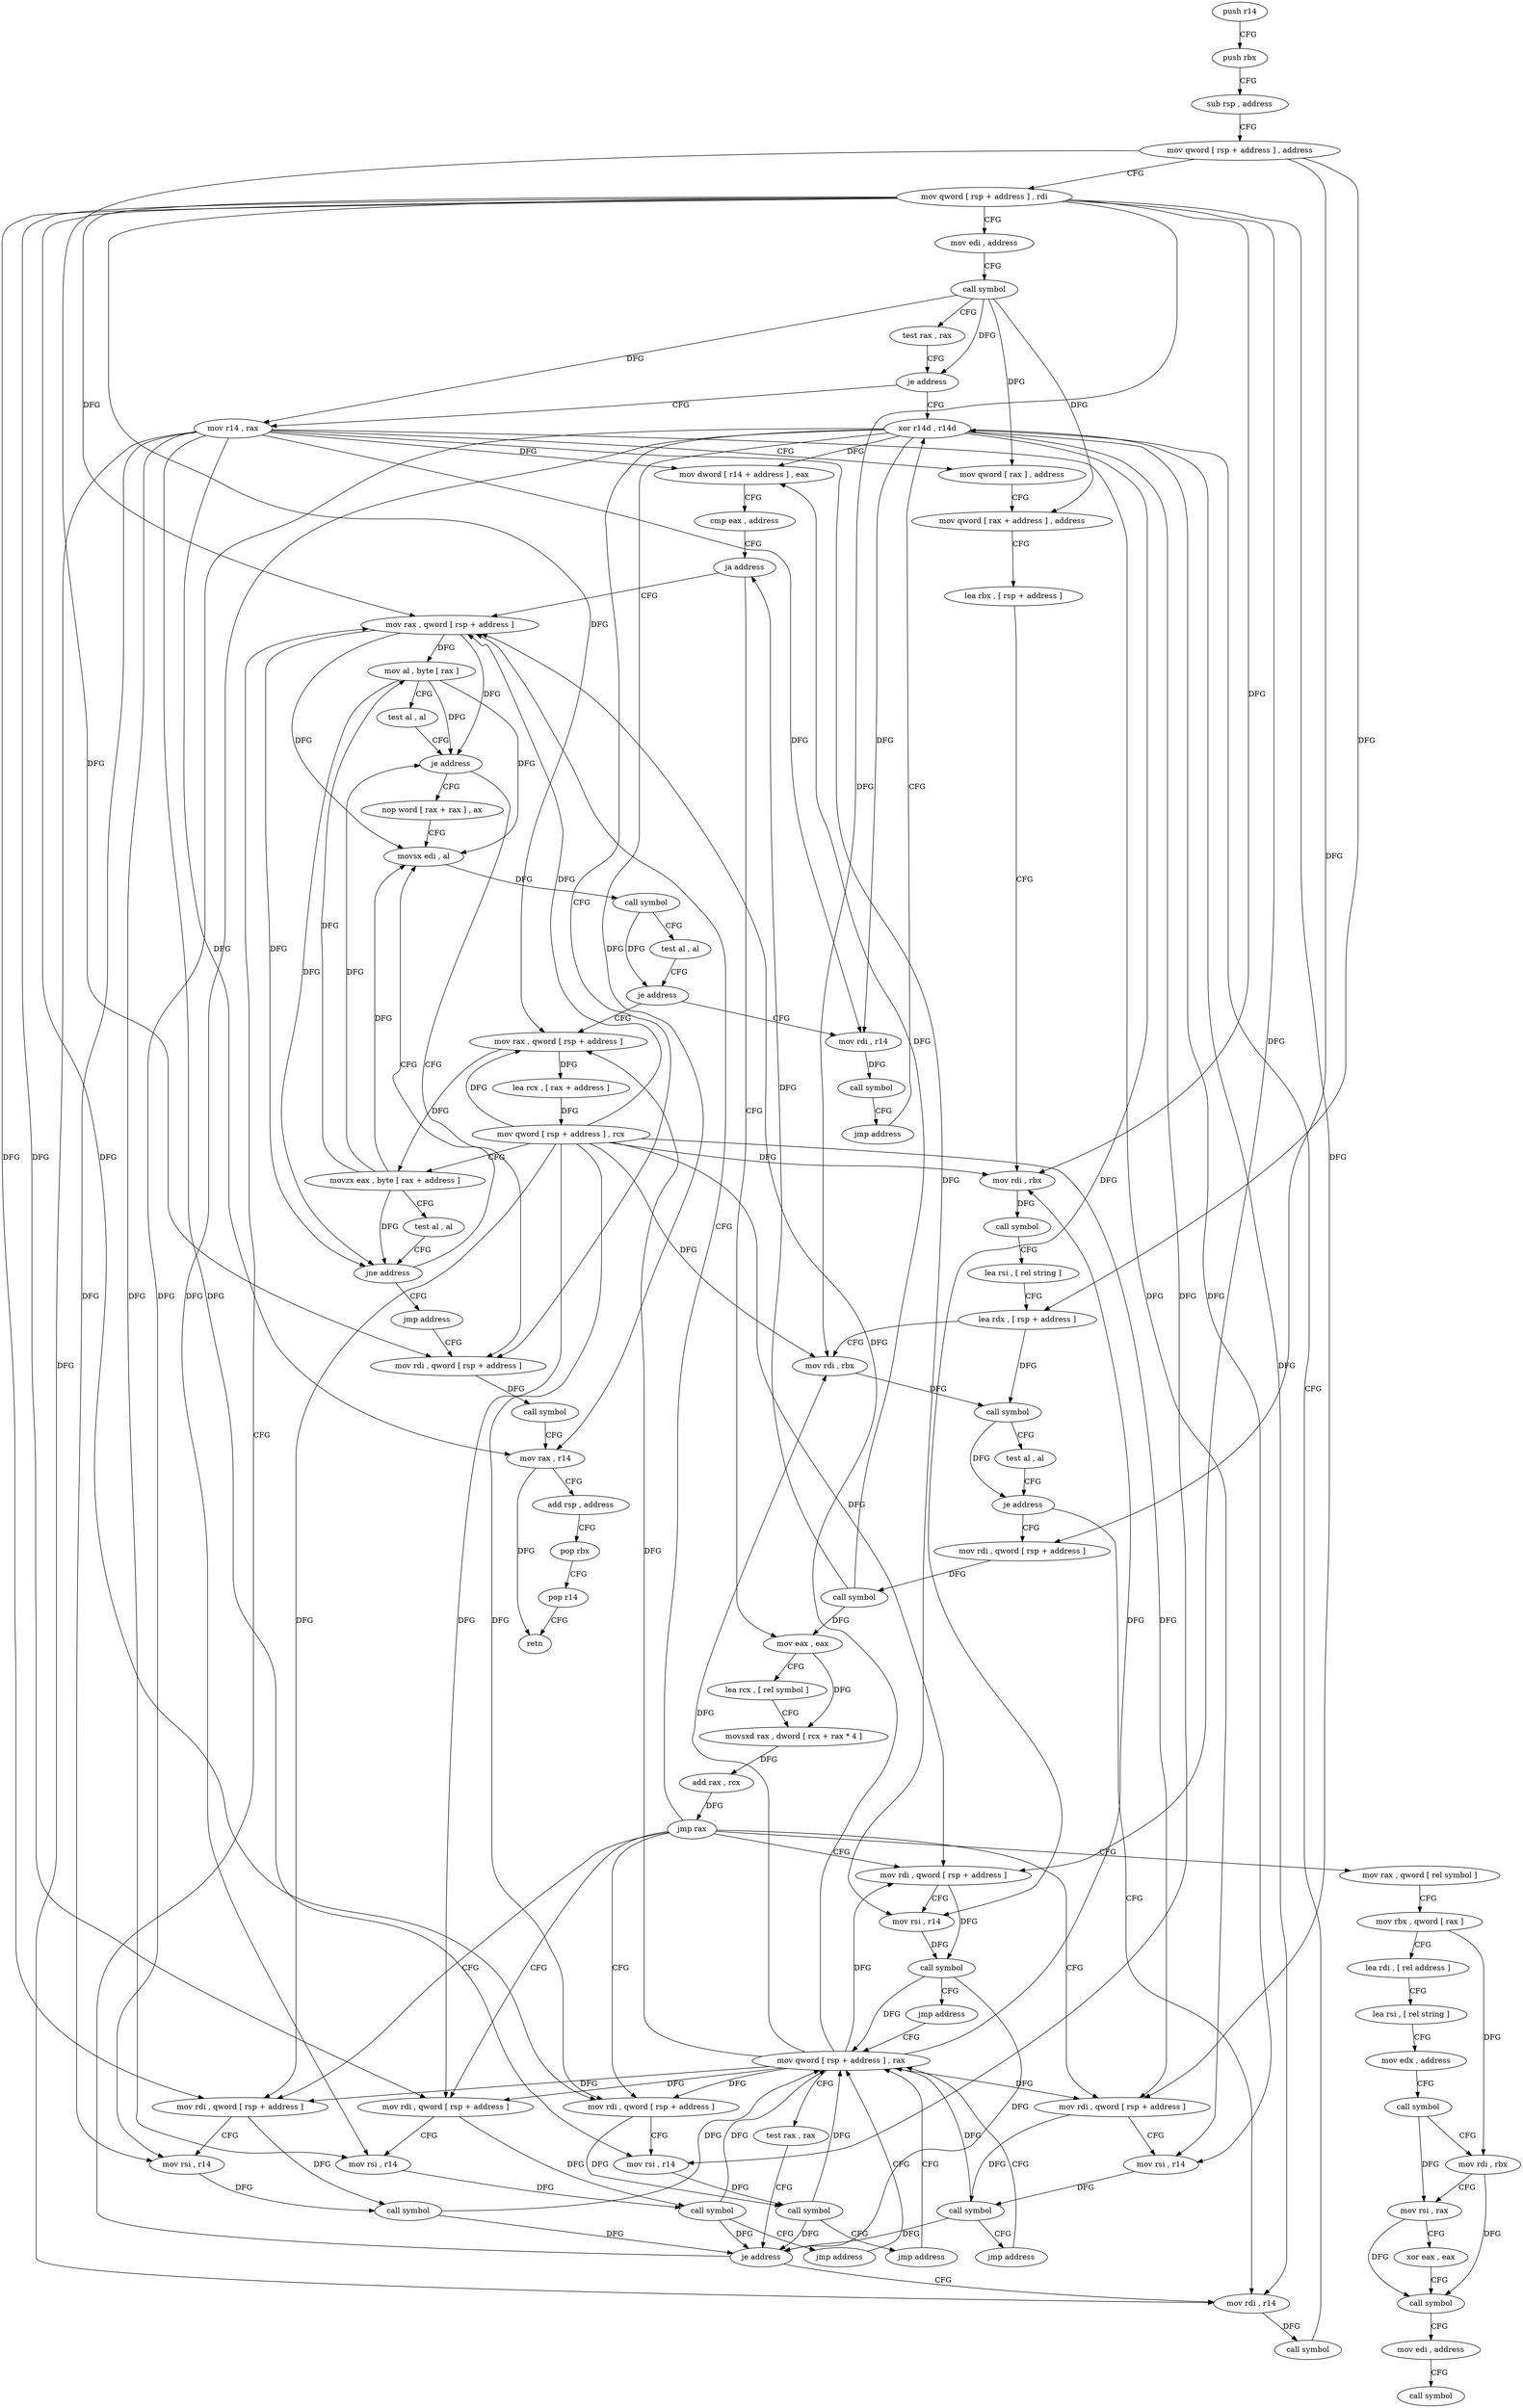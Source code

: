 digraph "func" {
"139344" [label = "push r14" ]
"139346" [label = "push rbx" ]
"139347" [label = "sub rsp , address" ]
"139351" [label = "mov qword [ rsp + address ] , address" ]
"139360" [label = "mov qword [ rsp + address ] , rdi" ]
"139365" [label = "mov edi , address" ]
"139370" [label = "call symbol" ]
"139375" [label = "test rax , rax" ]
"139378" [label = "je address" ]
"139628" [label = "xor r14d , r14d" ]
"139384" [label = "mov r14 , rax" ]
"139631" [label = "mov rdi , qword [ rsp + address ]" ]
"139387" [label = "mov qword [ rax ] , address" ]
"139394" [label = "mov qword [ rax + address ] , address" ]
"139402" [label = "lea rbx , [ rsp + address ]" ]
"139407" [label = "mov rdi , rbx" ]
"139410" [label = "call symbol" ]
"139415" [label = "lea rsi , [ rel string ]" ]
"139422" [label = "lea rdx , [ rsp + address ]" ]
"139427" [label = "mov rdi , rbx" ]
"139430" [label = "call symbol" ]
"139435" [label = "test al , al" ]
"139437" [label = "je address" ]
"139620" [label = "mov rdi , r14" ]
"139443" [label = "mov rdi , qword [ rsp + address ]" ]
"139623" [label = "call symbol" ]
"139448" [label = "call symbol" ]
"139453" [label = "mov dword [ r14 + address ] , eax" ]
"139457" [label = "cmp eax , address" ]
"139460" [label = "ja address" ]
"139563" [label = "mov rax , qword [ rsp + address ]" ]
"139462" [label = "mov eax , eax" ]
"139568" [label = "mov al , byte [ rax ]" ]
"139570" [label = "test al , al" ]
"139572" [label = "je address" ]
"139574" [label = "nop word [ rax + rax ] , ax" ]
"139464" [label = "lea rcx , [ rel symbol ]" ]
"139471" [label = "movsxd rax , dword [ rcx + rax * 4 ]" ]
"139475" [label = "add rax , rcx" ]
"139478" [label = "jmp rax" ]
"139480" [label = "mov rdi , qword [ rsp + address ]" ]
"139495" [label = "mov rdi , qword [ rsp + address ]" ]
"139510" [label = "mov rdi , qword [ rsp + address ]" ]
"139525" [label = "mov rdi , qword [ rsp + address ]" ]
"139540" [label = "mov rdi , qword [ rsp + address ]" ]
"139662" [label = "mov rax , qword [ rel symbol ]" ]
"139636" [label = "call symbol" ]
"139641" [label = "mov rax , r14" ]
"139644" [label = "add rsp , address" ]
"139648" [label = "pop rbx" ]
"139649" [label = "pop r14" ]
"139651" [label = "retn" ]
"139584" [label = "movsx edi , al" ]
"139485" [label = "mov rsi , r14" ]
"139488" [label = "call symbol" ]
"139493" [label = "jmp address" ]
"139553" [label = "mov qword [ rsp + address ] , rax" ]
"139500" [label = "mov rsi , r14" ]
"139503" [label = "call symbol" ]
"139508" [label = "jmp address" ]
"139515" [label = "mov rsi , r14" ]
"139518" [label = "call symbol" ]
"139523" [label = "jmp address" ]
"139530" [label = "mov rsi , r14" ]
"139533" [label = "call symbol" ]
"139538" [label = "jmp address" ]
"139545" [label = "mov rsi , r14" ]
"139548" [label = "call symbol" ]
"139669" [label = "mov rbx , qword [ rax ]" ]
"139672" [label = "lea rdi , [ rel address ]" ]
"139679" [label = "lea rsi , [ rel string ]" ]
"139686" [label = "mov edx , address" ]
"139691" [label = "call symbol" ]
"139696" [label = "mov rdi , rbx" ]
"139699" [label = "mov rsi , rax" ]
"139702" [label = "xor eax , eax" ]
"139704" [label = "call symbol" ]
"139709" [label = "mov edi , address" ]
"139714" [label = "call symbol" ]
"139652" [label = "mov rdi , r14" ]
"139655" [label = "call symbol" ]
"139660" [label = "jmp address" ]
"139596" [label = "mov rax , qword [ rsp + address ]" ]
"139601" [label = "lea rcx , [ rax + address ]" ]
"139605" [label = "mov qword [ rsp + address ] , rcx" ]
"139610" [label = "movzx eax , byte [ rax + address ]" ]
"139614" [label = "test al , al" ]
"139616" [label = "jne address" ]
"139618" [label = "jmp address" ]
"139558" [label = "test rax , rax" ]
"139561" [label = "je address" ]
"139587" [label = "call symbol" ]
"139592" [label = "test al , al" ]
"139594" [label = "je address" ]
"139344" -> "139346" [ label = "CFG" ]
"139346" -> "139347" [ label = "CFG" ]
"139347" -> "139351" [ label = "CFG" ]
"139351" -> "139360" [ label = "CFG" ]
"139351" -> "139631" [ label = "DFG" ]
"139351" -> "139443" [ label = "DFG" ]
"139351" -> "139422" [ label = "DFG" ]
"139360" -> "139365" [ label = "CFG" ]
"139360" -> "139563" [ label = "DFG" ]
"139360" -> "139480" [ label = "DFG" ]
"139360" -> "139495" [ label = "DFG" ]
"139360" -> "139510" [ label = "DFG" ]
"139360" -> "139525" [ label = "DFG" ]
"139360" -> "139540" [ label = "DFG" ]
"139360" -> "139596" [ label = "DFG" ]
"139360" -> "139407" [ label = "DFG" ]
"139360" -> "139427" [ label = "DFG" ]
"139365" -> "139370" [ label = "CFG" ]
"139370" -> "139375" [ label = "CFG" ]
"139370" -> "139378" [ label = "DFG" ]
"139370" -> "139384" [ label = "DFG" ]
"139370" -> "139387" [ label = "DFG" ]
"139370" -> "139394" [ label = "DFG" ]
"139375" -> "139378" [ label = "CFG" ]
"139378" -> "139628" [ label = "CFG" ]
"139378" -> "139384" [ label = "CFG" ]
"139628" -> "139631" [ label = "CFG" ]
"139628" -> "139641" [ label = "DFG" ]
"139628" -> "139620" [ label = "DFG" ]
"139628" -> "139453" [ label = "DFG" ]
"139628" -> "139485" [ label = "DFG" ]
"139628" -> "139500" [ label = "DFG" ]
"139628" -> "139515" [ label = "DFG" ]
"139628" -> "139530" [ label = "DFG" ]
"139628" -> "139545" [ label = "DFG" ]
"139628" -> "139652" [ label = "DFG" ]
"139384" -> "139387" [ label = "CFG" ]
"139384" -> "139641" [ label = "DFG" ]
"139384" -> "139620" [ label = "DFG" ]
"139384" -> "139453" [ label = "DFG" ]
"139384" -> "139485" [ label = "DFG" ]
"139384" -> "139500" [ label = "DFG" ]
"139384" -> "139515" [ label = "DFG" ]
"139384" -> "139530" [ label = "DFG" ]
"139384" -> "139545" [ label = "DFG" ]
"139384" -> "139652" [ label = "DFG" ]
"139631" -> "139636" [ label = "DFG" ]
"139387" -> "139394" [ label = "CFG" ]
"139394" -> "139402" [ label = "CFG" ]
"139402" -> "139407" [ label = "CFG" ]
"139407" -> "139410" [ label = "DFG" ]
"139410" -> "139415" [ label = "CFG" ]
"139415" -> "139422" [ label = "CFG" ]
"139422" -> "139427" [ label = "CFG" ]
"139422" -> "139430" [ label = "DFG" ]
"139427" -> "139430" [ label = "DFG" ]
"139430" -> "139435" [ label = "CFG" ]
"139430" -> "139437" [ label = "DFG" ]
"139435" -> "139437" [ label = "CFG" ]
"139437" -> "139620" [ label = "CFG" ]
"139437" -> "139443" [ label = "CFG" ]
"139620" -> "139623" [ label = "DFG" ]
"139443" -> "139448" [ label = "DFG" ]
"139623" -> "139628" [ label = "CFG" ]
"139448" -> "139453" [ label = "DFG" ]
"139448" -> "139460" [ label = "DFG" ]
"139448" -> "139462" [ label = "DFG" ]
"139453" -> "139457" [ label = "CFG" ]
"139457" -> "139460" [ label = "CFG" ]
"139460" -> "139563" [ label = "CFG" ]
"139460" -> "139462" [ label = "CFG" ]
"139563" -> "139568" [ label = "DFG" ]
"139563" -> "139572" [ label = "DFG" ]
"139563" -> "139584" [ label = "DFG" ]
"139563" -> "139616" [ label = "DFG" ]
"139462" -> "139464" [ label = "CFG" ]
"139462" -> "139471" [ label = "DFG" ]
"139568" -> "139570" [ label = "CFG" ]
"139568" -> "139572" [ label = "DFG" ]
"139568" -> "139584" [ label = "DFG" ]
"139568" -> "139616" [ label = "DFG" ]
"139570" -> "139572" [ label = "CFG" ]
"139572" -> "139631" [ label = "CFG" ]
"139572" -> "139574" [ label = "CFG" ]
"139574" -> "139584" [ label = "CFG" ]
"139464" -> "139471" [ label = "CFG" ]
"139471" -> "139475" [ label = "DFG" ]
"139475" -> "139478" [ label = "DFG" ]
"139478" -> "139480" [ label = "CFG" ]
"139478" -> "139495" [ label = "CFG" ]
"139478" -> "139510" [ label = "CFG" ]
"139478" -> "139525" [ label = "CFG" ]
"139478" -> "139540" [ label = "CFG" ]
"139478" -> "139563" [ label = "CFG" ]
"139478" -> "139662" [ label = "CFG" ]
"139480" -> "139485" [ label = "CFG" ]
"139480" -> "139488" [ label = "DFG" ]
"139495" -> "139500" [ label = "CFG" ]
"139495" -> "139503" [ label = "DFG" ]
"139510" -> "139515" [ label = "CFG" ]
"139510" -> "139518" [ label = "DFG" ]
"139525" -> "139530" [ label = "CFG" ]
"139525" -> "139533" [ label = "DFG" ]
"139540" -> "139545" [ label = "CFG" ]
"139540" -> "139548" [ label = "DFG" ]
"139662" -> "139669" [ label = "CFG" ]
"139636" -> "139641" [ label = "CFG" ]
"139641" -> "139644" [ label = "CFG" ]
"139641" -> "139651" [ label = "DFG" ]
"139644" -> "139648" [ label = "CFG" ]
"139648" -> "139649" [ label = "CFG" ]
"139649" -> "139651" [ label = "CFG" ]
"139584" -> "139587" [ label = "DFG" ]
"139485" -> "139488" [ label = "DFG" ]
"139488" -> "139493" [ label = "CFG" ]
"139488" -> "139553" [ label = "DFG" ]
"139488" -> "139561" [ label = "DFG" ]
"139493" -> "139553" [ label = "CFG" ]
"139553" -> "139558" [ label = "CFG" ]
"139553" -> "139407" [ label = "DFG" ]
"139553" -> "139427" [ label = "DFG" ]
"139553" -> "139563" [ label = "DFG" ]
"139553" -> "139480" [ label = "DFG" ]
"139553" -> "139495" [ label = "DFG" ]
"139553" -> "139510" [ label = "DFG" ]
"139553" -> "139525" [ label = "DFG" ]
"139553" -> "139540" [ label = "DFG" ]
"139553" -> "139596" [ label = "DFG" ]
"139500" -> "139503" [ label = "DFG" ]
"139503" -> "139508" [ label = "CFG" ]
"139503" -> "139553" [ label = "DFG" ]
"139503" -> "139561" [ label = "DFG" ]
"139508" -> "139553" [ label = "CFG" ]
"139515" -> "139518" [ label = "DFG" ]
"139518" -> "139523" [ label = "CFG" ]
"139518" -> "139553" [ label = "DFG" ]
"139518" -> "139561" [ label = "DFG" ]
"139523" -> "139553" [ label = "CFG" ]
"139530" -> "139533" [ label = "DFG" ]
"139533" -> "139538" [ label = "CFG" ]
"139533" -> "139553" [ label = "DFG" ]
"139533" -> "139561" [ label = "DFG" ]
"139538" -> "139553" [ label = "CFG" ]
"139545" -> "139548" [ label = "DFG" ]
"139548" -> "139553" [ label = "DFG" ]
"139548" -> "139561" [ label = "DFG" ]
"139669" -> "139672" [ label = "CFG" ]
"139669" -> "139696" [ label = "DFG" ]
"139672" -> "139679" [ label = "CFG" ]
"139679" -> "139686" [ label = "CFG" ]
"139686" -> "139691" [ label = "CFG" ]
"139691" -> "139696" [ label = "CFG" ]
"139691" -> "139699" [ label = "DFG" ]
"139696" -> "139699" [ label = "CFG" ]
"139696" -> "139704" [ label = "DFG" ]
"139699" -> "139702" [ label = "CFG" ]
"139699" -> "139704" [ label = "DFG" ]
"139702" -> "139704" [ label = "CFG" ]
"139704" -> "139709" [ label = "CFG" ]
"139709" -> "139714" [ label = "CFG" ]
"139652" -> "139655" [ label = "DFG" ]
"139655" -> "139660" [ label = "CFG" ]
"139660" -> "139628" [ label = "CFG" ]
"139596" -> "139601" [ label = "DFG" ]
"139596" -> "139610" [ label = "DFG" ]
"139601" -> "139605" [ label = "DFG" ]
"139605" -> "139610" [ label = "CFG" ]
"139605" -> "139407" [ label = "DFG" ]
"139605" -> "139427" [ label = "DFG" ]
"139605" -> "139563" [ label = "DFG" ]
"139605" -> "139480" [ label = "DFG" ]
"139605" -> "139495" [ label = "DFG" ]
"139605" -> "139510" [ label = "DFG" ]
"139605" -> "139525" [ label = "DFG" ]
"139605" -> "139540" [ label = "DFG" ]
"139605" -> "139596" [ label = "DFG" ]
"139610" -> "139614" [ label = "CFG" ]
"139610" -> "139568" [ label = "DFG" ]
"139610" -> "139572" [ label = "DFG" ]
"139610" -> "139584" [ label = "DFG" ]
"139610" -> "139616" [ label = "DFG" ]
"139614" -> "139616" [ label = "CFG" ]
"139616" -> "139584" [ label = "CFG" ]
"139616" -> "139618" [ label = "CFG" ]
"139618" -> "139631" [ label = "CFG" ]
"139558" -> "139561" [ label = "CFG" ]
"139561" -> "139620" [ label = "CFG" ]
"139561" -> "139563" [ label = "CFG" ]
"139587" -> "139592" [ label = "CFG" ]
"139587" -> "139594" [ label = "DFG" ]
"139592" -> "139594" [ label = "CFG" ]
"139594" -> "139652" [ label = "CFG" ]
"139594" -> "139596" [ label = "CFG" ]
}
